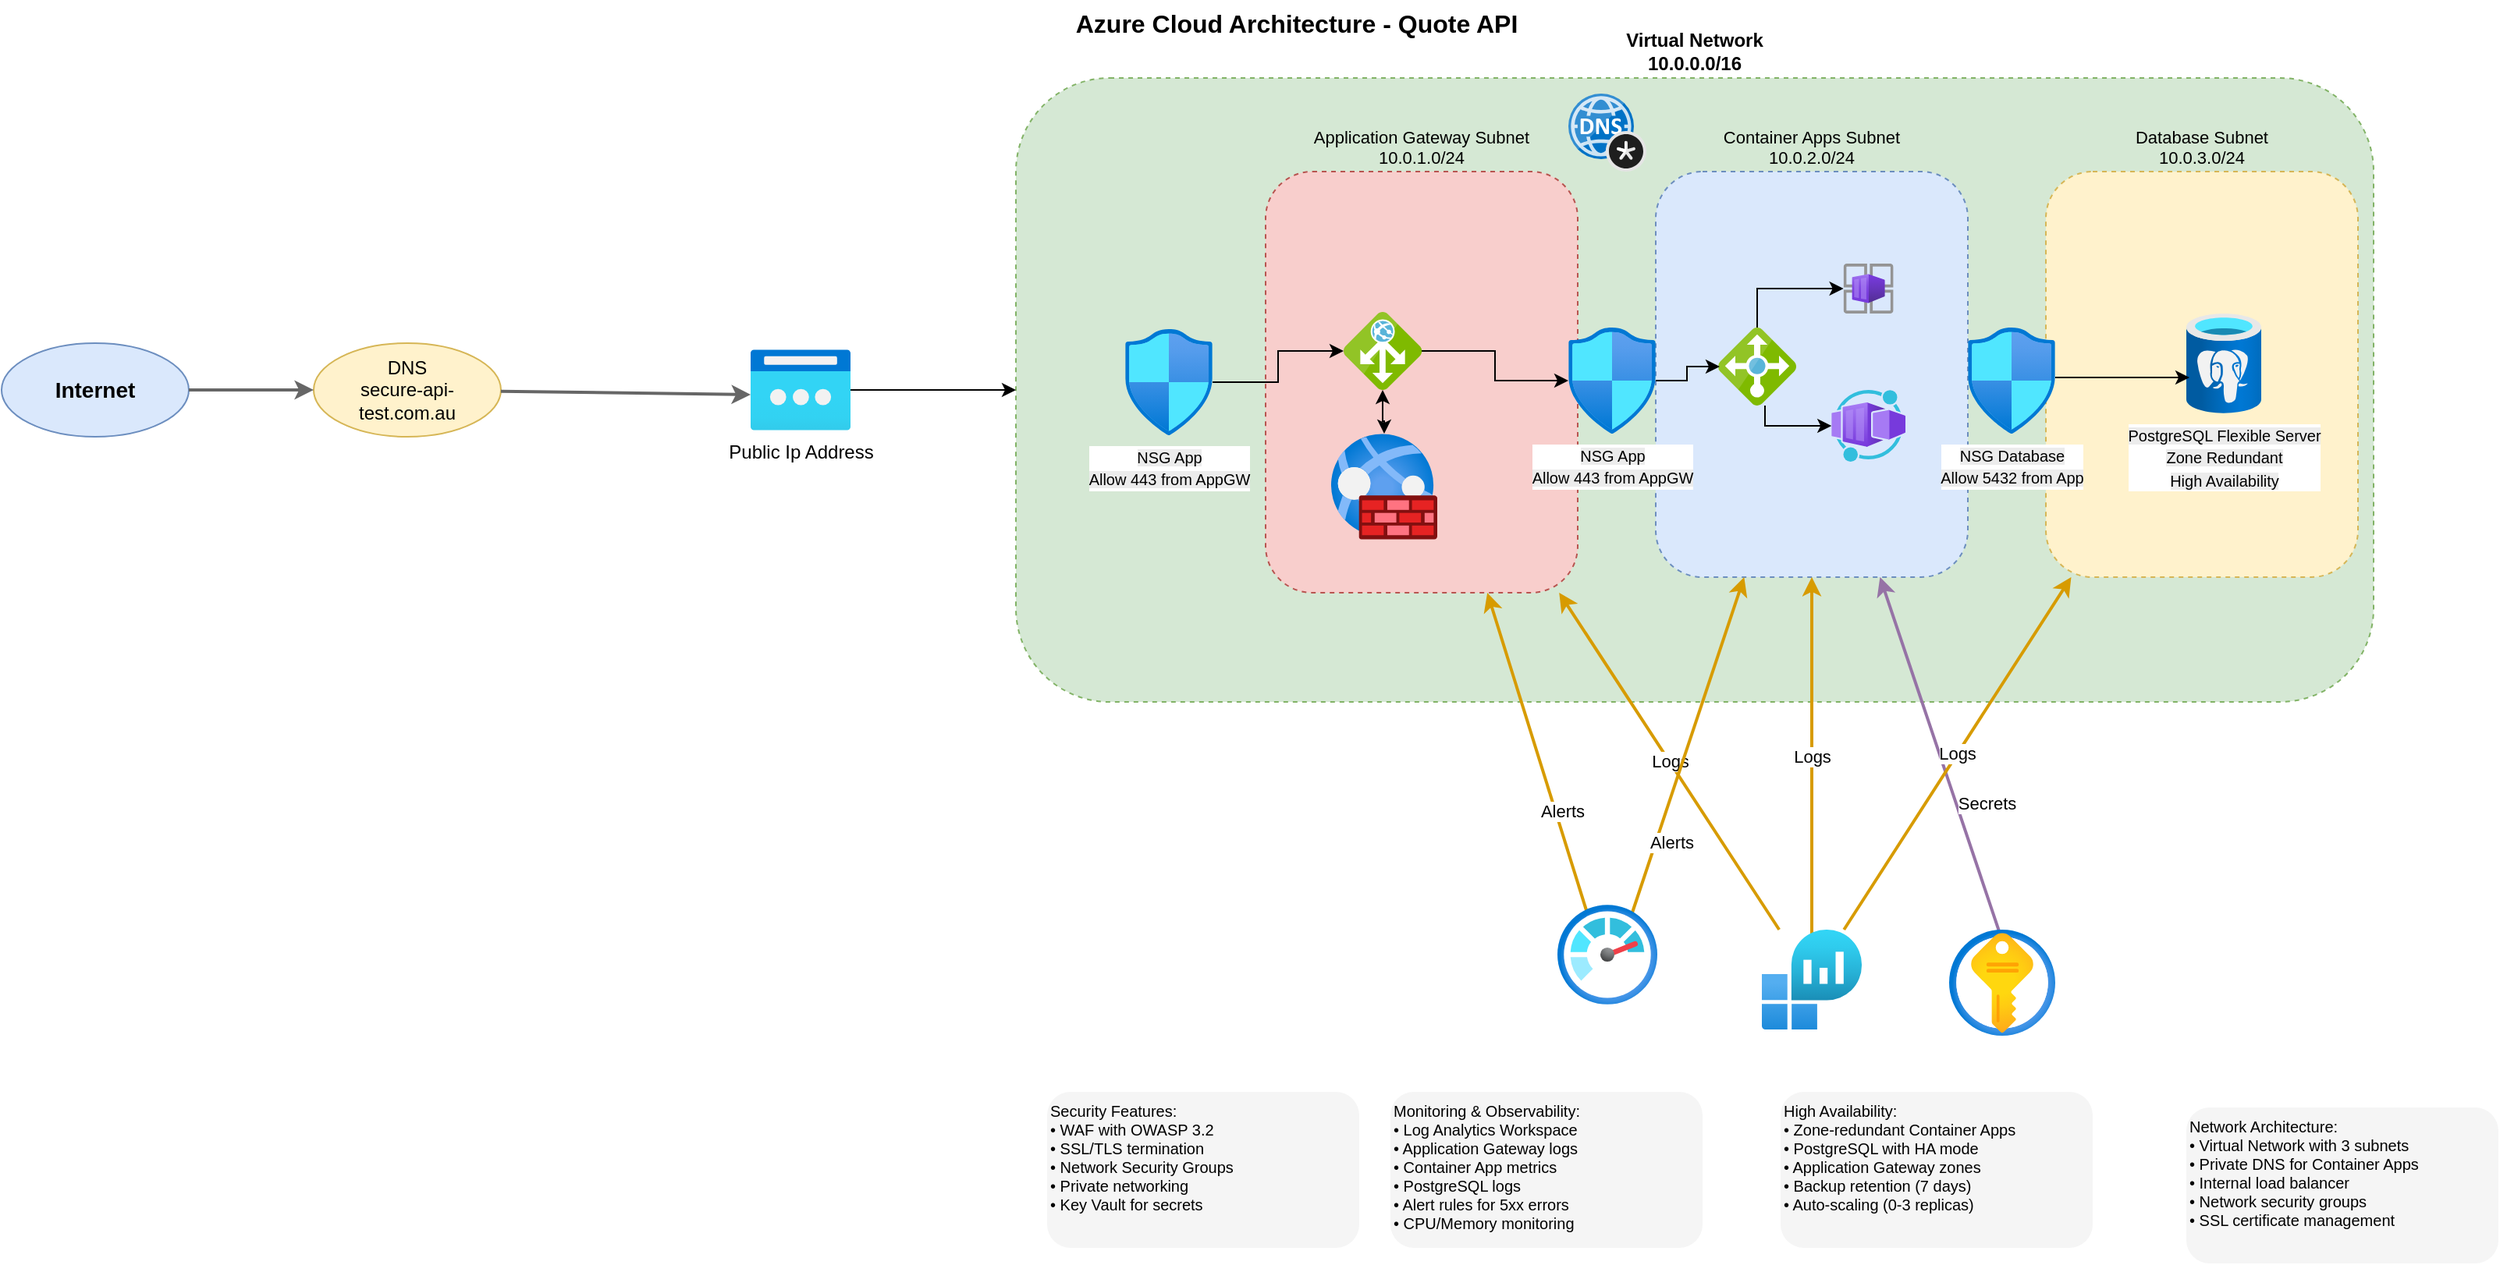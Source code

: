 <mxfile version="28.0.7">
  <diagram name="Azure Architecture" id="pSHlrrtYpsFyIOGl0ewO">
    <mxGraphModel dx="2066" dy="1075" grid="1" gridSize="10" guides="1" tooltips="1" connect="1" arrows="1" fold="1" page="1" pageScale="1" pageWidth="1169" pageHeight="827" math="0" shadow="0">
      <root>
        <mxCell id="dnWIT4DwJ1gV1GVCksd3-0" />
        <mxCell id="dnWIT4DwJ1gV1GVCksd3-1" parent="dnWIT4DwJ1gV1GVCksd3-0" />
        <mxCell id="dnWIT4DwJ1gV1GVCksd3-2" value="Internet" style="ellipse;whiteSpace=wrap;html=1;fillColor=#dae8fc;strokeColor=#6c8ebf;fontSize=14;fontStyle=1;" vertex="1" parent="dnWIT4DwJ1gV1GVCksd3-1">
          <mxGeometry y="230" width="120" height="60" as="geometry" />
        </mxCell>
        <mxCell id="dnWIT4DwJ1gV1GVCksd3-3" value="DNS&#xa;secure-api-test.com.au" style="ellipse;whiteSpace=wrap;html=1;fillColor=#fff2cc;strokeColor=#d6b656;fontSize=12;" vertex="1" parent="dnWIT4DwJ1gV1GVCksd3-1">
          <mxGeometry x="200" y="230" width="120" height="60" as="geometry" />
        </mxCell>
        <mxCell id="dnWIT4DwJ1gV1GVCksd3-6" value="Virtual Network&#xa;10.0.0.0/16" style="rounded=1;whiteSpace=wrap;html=1;fillColor=#d5e8d4;strokeColor=#82b366;fontSize=12;fontStyle=1;dashed=1;labelPosition=center;verticalLabelPosition=top;align=center;verticalAlign=bottom;" vertex="1" parent="dnWIT4DwJ1gV1GVCksd3-1">
          <mxGeometry x="650" y="60" width="870" height="400" as="geometry" />
        </mxCell>
        <mxCell id="dnWIT4DwJ1gV1GVCksd3-7" value="Application Gateway Subnet&#xa;10.0.1.0/24" style="rounded=1;whiteSpace=wrap;html=1;fillColor=#f8cecc;strokeColor=#b85450;fontSize=11;dashed=1;labelPosition=center;verticalLabelPosition=top;align=center;verticalAlign=bottom;" vertex="1" parent="dnWIT4DwJ1gV1GVCksd3-1">
          <mxGeometry x="810" y="120" width="200" height="270" as="geometry" />
        </mxCell>
        <mxCell id="dnWIT4DwJ1gV1GVCksd3-8" value="Container Apps Subnet&#xa;10.0.2.0/24" style="rounded=1;whiteSpace=wrap;html=1;fillColor=#dae8fc;strokeColor=#6c8ebf;fontSize=11;dashed=1;labelPosition=center;verticalLabelPosition=top;align=center;verticalAlign=bottom;" vertex="1" parent="dnWIT4DwJ1gV1GVCksd3-1">
          <mxGeometry x="1060" y="120" width="200" height="260" as="geometry" />
        </mxCell>
        <mxCell id="dnWIT4DwJ1gV1GVCksd3-11" value="Database Subnet&#xa;10.0.3.0/24" style="rounded=1;whiteSpace=wrap;html=1;fillColor=#fff2cc;strokeColor=#d6b656;fontSize=11;dashed=1;labelPosition=center;verticalLabelPosition=top;align=center;verticalAlign=bottom;" vertex="1" parent="dnWIT4DwJ1gV1GVCksd3-1">
          <mxGeometry x="1310" y="120" width="200" height="260" as="geometry" />
        </mxCell>
        <mxCell id="dnWIT4DwJ1gV1GVCksd3-20" value="" style="endArrow=classic;html=1;rounded=0;strokeWidth=2;strokeColor=#666666;" edge="1" parent="dnWIT4DwJ1gV1GVCksd3-1" source="dnWIT4DwJ1gV1GVCksd3-2" target="dnWIT4DwJ1gV1GVCksd3-3">
          <mxGeometry width="50" height="50" relative="1" as="geometry">
            <mxPoint x="560" y="110" as="sourcePoint" />
            <mxPoint x="610" y="60" as="targetPoint" />
          </mxGeometry>
        </mxCell>
        <mxCell id="dnWIT4DwJ1gV1GVCksd3-21" value="" style="endArrow=classic;html=1;rounded=0;strokeWidth=2;strokeColor=#666666;entryX=0;entryY=0.558;entryDx=0;entryDy=0;entryPerimeter=0;" edge="1" parent="dnWIT4DwJ1gV1GVCksd3-1" source="dnWIT4DwJ1gV1GVCksd3-3" target="dnWIT4DwJ1gV1GVCksd3-54">
          <mxGeometry width="50" height="50" relative="1" as="geometry">
            <mxPoint x="560" y="190" as="sourcePoint" />
            <mxPoint x="370" y="260" as="targetPoint" />
          </mxGeometry>
        </mxCell>
        <mxCell id="dnWIT4DwJ1gV1GVCksd3-26" value="Secrets" style="endArrow=classic;html=1;rounded=0;strokeWidth=2;strokeColor=#9673a6;exitX=0.471;exitY=0.015;exitDx=0;exitDy=0;exitPerimeter=0;" edge="1" parent="dnWIT4DwJ1gV1GVCksd3-1" source="dnWIT4DwJ1gV1GVCksd3-61" target="dnWIT4DwJ1gV1GVCksd3-8">
          <mxGeometry x="-0.327" y="-19" width="50" height="50" relative="1" as="geometry">
            <mxPoint x="1276.667" y="600" as="sourcePoint" />
            <mxPoint x="220" y="420" as="targetPoint" />
            <mxPoint as="offset" />
          </mxGeometry>
        </mxCell>
        <mxCell id="dnWIT4DwJ1gV1GVCksd3-27" value="Logs" style="endArrow=classic;html=1;rounded=0;strokeWidth=2;strokeColor=#d79b00;exitX=0.5;exitY=0.063;exitDx=0;exitDy=0;exitPerimeter=0;" edge="1" parent="dnWIT4DwJ1gV1GVCksd3-1" source="dnWIT4DwJ1gV1GVCksd3-62" target="dnWIT4DwJ1gV1GVCksd3-8">
          <mxGeometry width="50" height="50" relative="1" as="geometry">
            <mxPoint x="1160" y="600" as="sourcePoint" />
            <mxPoint x="220" y="520" as="targetPoint" />
          </mxGeometry>
        </mxCell>
        <mxCell id="dnWIT4DwJ1gV1GVCksd3-28" value="Logs" style="endArrow=classic;html=1;rounded=0;strokeWidth=2;strokeColor=#d79b00;" edge="1" parent="dnWIT4DwJ1gV1GVCksd3-1" source="dnWIT4DwJ1gV1GVCksd3-62" target="dnWIT4DwJ1gV1GVCksd3-7">
          <mxGeometry width="50" height="50" relative="1" as="geometry">
            <mxPoint x="1134.026" y="600" as="sourcePoint" />
            <mxPoint x="220" y="460" as="targetPoint" />
          </mxGeometry>
        </mxCell>
        <mxCell id="dnWIT4DwJ1gV1GVCksd3-29" value="Logs" style="endArrow=classic;html=1;rounded=0;strokeWidth=2;strokeColor=#d79b00;" edge="1" parent="dnWIT4DwJ1gV1GVCksd3-1" source="dnWIT4DwJ1gV1GVCksd3-62" target="dnWIT4DwJ1gV1GVCksd3-11">
          <mxGeometry width="50" height="50" relative="1" as="geometry">
            <mxPoint x="1185.641" y="600" as="sourcePoint" />
            <mxPoint x="220" y="470" as="targetPoint" />
          </mxGeometry>
        </mxCell>
        <mxCell id="dnWIT4DwJ1gV1GVCksd3-30" value="Alerts" style="endArrow=classic;html=1;rounded=0;strokeWidth=2;strokeColor=#d79b00;" edge="1" parent="dnWIT4DwJ1gV1GVCksd3-1" target="dnWIT4DwJ1gV1GVCksd3-8">
          <mxGeometry x="-0.518" y="-9" width="50" height="50" relative="1" as="geometry">
            <mxPoint x="1043.333" y="600" as="sourcePoint" />
            <mxPoint x="220" y="540" as="targetPoint" />
            <mxPoint as="offset" />
          </mxGeometry>
        </mxCell>
        <mxCell id="dnWIT4DwJ1gV1GVCksd3-31" value="Alerts" style="endArrow=classic;html=1;rounded=0;strokeWidth=2;strokeColor=#d79b00;" edge="1" parent="dnWIT4DwJ1gV1GVCksd3-1" target="dnWIT4DwJ1gV1GVCksd3-7">
          <mxGeometry x="-0.345" y="-4" width="50" height="50" relative="1" as="geometry">
            <mxPoint x="1017.532" y="600" as="sourcePoint" />
            <mxPoint x="220" y="480" as="targetPoint" />
            <mxPoint as="offset" />
          </mxGeometry>
        </mxCell>
        <mxCell id="dnWIT4DwJ1gV1GVCksd3-32" value="Azure Cloud Architecture - Quote API" style="text;html=1;strokeColor=none;fillColor=none;align=center;verticalAlign=middle;whiteSpace=wrap;rounded=0;fontSize=16;fontStyle=1;" vertex="1" parent="dnWIT4DwJ1gV1GVCksd3-1">
          <mxGeometry x="670" y="10" width="320" height="30" as="geometry" />
        </mxCell>
        <mxCell id="dnWIT4DwJ1gV1GVCksd3-33" value="Security Features:&#xa;• WAF with OWASP 3.2&#xa;• SSL/TLS termination&#xa;• Network Security Groups&#xa;• Private networking&#xa;• Key Vault for secrets" style="text;html=1;strokeColor=none;fillColor=#f5f5f5;align=left;verticalAlign=top;whiteSpace=wrap;rounded=1;fontSize=10;" vertex="1" parent="dnWIT4DwJ1gV1GVCksd3-1">
          <mxGeometry x="670" y="710" width="200" height="100" as="geometry" />
        </mxCell>
        <mxCell id="dnWIT4DwJ1gV1GVCksd3-34" value="Monitoring &amp; Observability:&#xa;• Log Analytics Workspace&#xa;• Application Gateway logs&#xa;• Container App metrics&#xa;• PostgreSQL logs&#xa;• Alert rules for 5xx errors&#xa;• CPU/Memory monitoring" style="text;html=1;strokeColor=none;fillColor=#f5f5f5;align=left;verticalAlign=top;whiteSpace=wrap;rounded=1;fontSize=10;" vertex="1" parent="dnWIT4DwJ1gV1GVCksd3-1">
          <mxGeometry x="890" y="710" width="200" height="100" as="geometry" />
        </mxCell>
        <mxCell id="dnWIT4DwJ1gV1GVCksd3-35" value="High Availability:&#xa;• Zone-redundant Container Apps&#xa;• PostgreSQL with HA mode&#xa;• Application Gateway zones&#xa;• Backup retention (7 days)&#xa;• Auto-scaling (0-3 replicas)" style="text;html=1;strokeColor=none;fillColor=#f5f5f5;align=left;verticalAlign=top;whiteSpace=wrap;rounded=1;fontSize=10;" vertex="1" parent="dnWIT4DwJ1gV1GVCksd3-1">
          <mxGeometry x="1140" y="710" width="200" height="100" as="geometry" />
        </mxCell>
        <mxCell id="dnWIT4DwJ1gV1GVCksd3-36" value="Network Architecture:&#xa;• Virtual Network with 3 subnets&#xa;• Private DNS for Container Apps&#xa;• Internal load balancer&#xa;• Network security groups&#xa;• SSL certificate management" style="text;html=1;strokeColor=none;fillColor=#f5f5f5;align=left;verticalAlign=top;whiteSpace=wrap;rounded=1;fontSize=10;" vertex="1" parent="dnWIT4DwJ1gV1GVCksd3-1">
          <mxGeometry x="1400" y="720" width="200" height="100" as="geometry" />
        </mxCell>
        <mxCell id="dnWIT4DwJ1gV1GVCksd3-38" value="&lt;span style=&quot;font-size: 10px; text-wrap-mode: wrap; background-color: rgb(236, 236, 236);&quot;&gt;PostgreSQL Flexible Server&lt;/span&gt;&lt;br style=&quot;font-size: 10px; text-wrap-mode: wrap; background-color: rgb(236, 236, 236);&quot;&gt;&lt;span style=&quot;font-size: 10px; text-wrap-mode: wrap; background-color: rgb(236, 236, 236);&quot;&gt;Zone Redundant&lt;/span&gt;&lt;br style=&quot;font-size: 10px; text-wrap-mode: wrap; background-color: rgb(236, 236, 236);&quot;&gt;&lt;span style=&quot;font-size: 10px; text-wrap-mode: wrap; background-color: rgb(236, 236, 236);&quot;&gt;High Availability&lt;/span&gt;" style="image;aspect=fixed;html=1;points=[];align=center;fontSize=12;image=img/lib/azure2/databases/Azure_Database_PostgreSQL_Server.svg;" vertex="1" parent="dnWIT4DwJ1gV1GVCksd3-1">
          <mxGeometry x="1400" y="211" width="48" height="64" as="geometry" />
        </mxCell>
        <mxCell id="dnWIT4DwJ1gV1GVCksd3-39" style="edgeStyle=orthogonalEdgeStyle;rounded=0;orthogonalLoop=1;jettySize=auto;html=1;entryX=0.042;entryY=0.641;entryDx=0;entryDy=0;entryPerimeter=0;exitX=1;exitY=0.471;exitDx=0;exitDy=0;exitPerimeter=0;" edge="1" parent="dnWIT4DwJ1gV1GVCksd3-1" source="dnWIT4DwJ1gV1GVCksd3-40" target="dnWIT4DwJ1gV1GVCksd3-38">
          <mxGeometry relative="1" as="geometry">
            <mxPoint x="1350" y="255" as="sourcePoint" />
          </mxGeometry>
        </mxCell>
        <mxCell id="dnWIT4DwJ1gV1GVCksd3-40" value="&lt;span style=&quot;font-size: 10px; text-wrap-mode: wrap; background-color: rgb(236, 236, 236);&quot;&gt;NSG Database&lt;/span&gt;&lt;br style=&quot;font-size: 10px; text-wrap-mode: wrap; background-color: rgb(236, 236, 236);&quot;&gt;&lt;span style=&quot;font-size: 10px; text-wrap-mode: wrap; background-color: rgb(236, 236, 236);&quot;&gt;Allow 5432 from App&lt;/span&gt;" style="image;aspect=fixed;html=1;points=[];align=center;fontSize=12;image=img/lib/azure2/networking/Network_Security_Groups.svg;" vertex="1" parent="dnWIT4DwJ1gV1GVCksd3-1">
          <mxGeometry x="1260" y="220" width="56.0" height="68" as="geometry" />
        </mxCell>
        <mxCell id="dnWIT4DwJ1gV1GVCksd3-41" value="&lt;span style=&quot;font-size: 10px; text-wrap-mode: wrap; background-color: rgb(236, 236, 236);&quot;&gt;NSG App&lt;/span&gt;&lt;br style=&quot;font-size: 10px; text-wrap-mode: wrap; background-color: rgb(236, 236, 236);&quot;&gt;&lt;span style=&quot;font-size: 10px; text-wrap-mode: wrap; background-color: rgb(236, 236, 236);&quot;&gt;Allow 443 from AppGW&lt;/span&gt;" style="image;aspect=fixed;html=1;points=[];align=center;fontSize=12;image=img/lib/azure2/networking/Network_Security_Groups.svg;" vertex="1" parent="dnWIT4DwJ1gV1GVCksd3-1">
          <mxGeometry x="1004" y="220" width="56.0" height="68" as="geometry" />
        </mxCell>
        <mxCell id="dnWIT4DwJ1gV1GVCksd3-42" value="" style="image;aspect=fixed;html=1;points=[];align=center;fontSize=12;image=img/lib/azure2/other/Container_App_Environments.svg;" vertex="1" parent="dnWIT4DwJ1gV1GVCksd3-1">
          <mxGeometry x="1180.31" y="179" width="32" height="32" as="geometry" />
        </mxCell>
        <mxCell id="dnWIT4DwJ1gV1GVCksd3-43" value="" style="image;aspect=fixed;html=1;points=[];align=center;fontSize=12;image=img/lib/azure2/other/Worker_Container_App.svg;" vertex="1" parent="dnWIT4DwJ1gV1GVCksd3-1">
          <mxGeometry x="1172.61" y="260" width="47.39" height="46" as="geometry" />
        </mxCell>
        <mxCell id="dnWIT4DwJ1gV1GVCksd3-49" style="edgeStyle=orthogonalEdgeStyle;rounded=0;orthogonalLoop=1;jettySize=auto;html=1;" edge="1" parent="dnWIT4DwJ1gV1GVCksd3-1" source="dnWIT4DwJ1gV1GVCksd3-46" target="dnWIT4DwJ1gV1GVCksd3-43">
          <mxGeometry relative="1" as="geometry">
            <Array as="points">
              <mxPoint x="1130" y="283" />
            </Array>
          </mxGeometry>
        </mxCell>
        <mxCell id="dnWIT4DwJ1gV1GVCksd3-50" style="edgeStyle=orthogonalEdgeStyle;rounded=0;orthogonalLoop=1;jettySize=auto;html=1;" edge="1" parent="dnWIT4DwJ1gV1GVCksd3-1" source="dnWIT4DwJ1gV1GVCksd3-46" target="dnWIT4DwJ1gV1GVCksd3-42">
          <mxGeometry relative="1" as="geometry">
            <Array as="points">
              <mxPoint x="1125" y="195" />
            </Array>
          </mxGeometry>
        </mxCell>
        <mxCell id="dnWIT4DwJ1gV1GVCksd3-46" value="" style="image;sketch=0;aspect=fixed;html=1;points=[];align=center;fontSize=12;image=img/lib/mscae/Load_Balancer_feature.svg;" vertex="1" parent="dnWIT4DwJ1gV1GVCksd3-1">
          <mxGeometry x="1100" y="220" width="50" height="50" as="geometry" />
        </mxCell>
        <mxCell id="dnWIT4DwJ1gV1GVCksd3-48" style="edgeStyle=orthogonalEdgeStyle;rounded=0;orthogonalLoop=1;jettySize=auto;html=1;entryX=0.02;entryY=0.5;entryDx=0;entryDy=0;entryPerimeter=0;" edge="1" parent="dnWIT4DwJ1gV1GVCksd3-1" source="dnWIT4DwJ1gV1GVCksd3-41" target="dnWIT4DwJ1gV1GVCksd3-46">
          <mxGeometry relative="1" as="geometry" />
        </mxCell>
        <mxCell id="dnWIT4DwJ1gV1GVCksd3-53" value="" style="edgeStyle=orthogonalEdgeStyle;rounded=0;orthogonalLoop=1;jettySize=auto;html=1;" edge="1" parent="dnWIT4DwJ1gV1GVCksd3-1" source="dnWIT4DwJ1gV1GVCksd3-52" target="dnWIT4DwJ1gV1GVCksd3-56">
          <mxGeometry relative="1" as="geometry" />
        </mxCell>
        <mxCell id="dnWIT4DwJ1gV1GVCksd3-52" value="&lt;span style=&quot;font-size: 10px; text-wrap-mode: wrap; background-color: rgb(236, 236, 236);&quot;&gt;NSG App&lt;/span&gt;&lt;br style=&quot;font-size: 10px; text-wrap-mode: wrap; background-color: rgb(236, 236, 236);&quot;&gt;&lt;span style=&quot;font-size: 10px; text-wrap-mode: wrap; background-color: rgb(236, 236, 236);&quot;&gt;Allow 443 from AppGW&lt;/span&gt;" style="image;aspect=fixed;html=1;points=[];align=center;fontSize=12;image=img/lib/azure2/networking/Network_Security_Groups.svg;" vertex="1" parent="dnWIT4DwJ1gV1GVCksd3-1">
          <mxGeometry x="720" y="221" width="56.0" height="68" as="geometry" />
        </mxCell>
        <mxCell id="dnWIT4DwJ1gV1GVCksd3-55" style="edgeStyle=orthogonalEdgeStyle;rounded=0;orthogonalLoop=1;jettySize=auto;html=1;" edge="1" parent="dnWIT4DwJ1gV1GVCksd3-1" source="dnWIT4DwJ1gV1GVCksd3-54" target="dnWIT4DwJ1gV1GVCksd3-6">
          <mxGeometry relative="1" as="geometry" />
        </mxCell>
        <mxCell id="dnWIT4DwJ1gV1GVCksd3-54" value="Public Ip Address" style="image;aspect=fixed;html=1;points=[];align=center;fontSize=12;image=img/lib/azure2/networking/Public_IP_Addresses_Classic.svg;" vertex="1" parent="dnWIT4DwJ1gV1GVCksd3-1">
          <mxGeometry x="480" y="234" width="64" height="52" as="geometry" />
        </mxCell>
        <mxCell id="dnWIT4DwJ1gV1GVCksd3-59" value="" style="edgeStyle=orthogonalEdgeStyle;rounded=0;orthogonalLoop=1;jettySize=auto;html=1;startArrow=classic;startFill=1;" edge="1" parent="dnWIT4DwJ1gV1GVCksd3-1" source="dnWIT4DwJ1gV1GVCksd3-56" target="dnWIT4DwJ1gV1GVCksd3-57">
          <mxGeometry relative="1" as="geometry" />
        </mxCell>
        <mxCell id="dnWIT4DwJ1gV1GVCksd3-60" style="edgeStyle=orthogonalEdgeStyle;rounded=0;orthogonalLoop=1;jettySize=auto;html=1;" edge="1" parent="dnWIT4DwJ1gV1GVCksd3-1" source="dnWIT4DwJ1gV1GVCksd3-56" target="dnWIT4DwJ1gV1GVCksd3-41">
          <mxGeometry relative="1" as="geometry" />
        </mxCell>
        <mxCell id="dnWIT4DwJ1gV1GVCksd3-56" value="" style="image;sketch=0;aspect=fixed;html=1;points=[];align=center;fontSize=12;image=img/lib/mscae/Application_Gateway.svg;" vertex="1" parent="dnWIT4DwJ1gV1GVCksd3-1">
          <mxGeometry x="860" y="210" width="50" height="50" as="geometry" />
        </mxCell>
        <mxCell id="dnWIT4DwJ1gV1GVCksd3-57" value="" style="image;aspect=fixed;html=1;points=[];align=center;fontSize=12;image=img/lib/azure2/networking/Web_Application_Firewall_Policies_WAF.svg;" vertex="1" parent="dnWIT4DwJ1gV1GVCksd3-1">
          <mxGeometry x="852" y="288" width="68" height="68" as="geometry" />
        </mxCell>
        <mxCell id="dnWIT4DwJ1gV1GVCksd3-58" value="" style="image;sketch=0;aspect=fixed;html=1;points=[];align=center;fontSize=12;image=img/lib/mscae/DNS_Private_Zones.svg;" vertex="1" parent="dnWIT4DwJ1gV1GVCksd3-1">
          <mxGeometry x="1004" y="70" width="50" height="50" as="geometry" />
        </mxCell>
        <mxCell id="dnWIT4DwJ1gV1GVCksd3-61" value="" style="image;aspect=fixed;html=1;points=[];align=center;fontSize=12;image=img/lib/azure2/security/Key_Vaults.svg;" vertex="1" parent="dnWIT4DwJ1gV1GVCksd3-1">
          <mxGeometry x="1248" y="606" width="68" height="68" as="geometry" />
        </mxCell>
        <mxCell id="dnWIT4DwJ1gV1GVCksd3-62" value="" style="image;aspect=fixed;html=1;points=[];align=center;fontSize=12;image=img/lib/azure2/management_governance/Log_Analytics_Workspaces.svg;" vertex="1" parent="dnWIT4DwJ1gV1GVCksd3-1">
          <mxGeometry x="1128" y="606" width="64" height="64" as="geometry" />
        </mxCell>
        <mxCell id="dnWIT4DwJ1gV1GVCksd3-63" value="" style="image;aspect=fixed;html=1;points=[];align=center;fontSize=12;image=img/lib/azure2/management_governance/Monitor.svg;" vertex="1" parent="dnWIT4DwJ1gV1GVCksd3-1">
          <mxGeometry x="997" y="590" width="64" height="64" as="geometry" />
        </mxCell>
      </root>
    </mxGraphModel>
  </diagram>
</mxfile>
